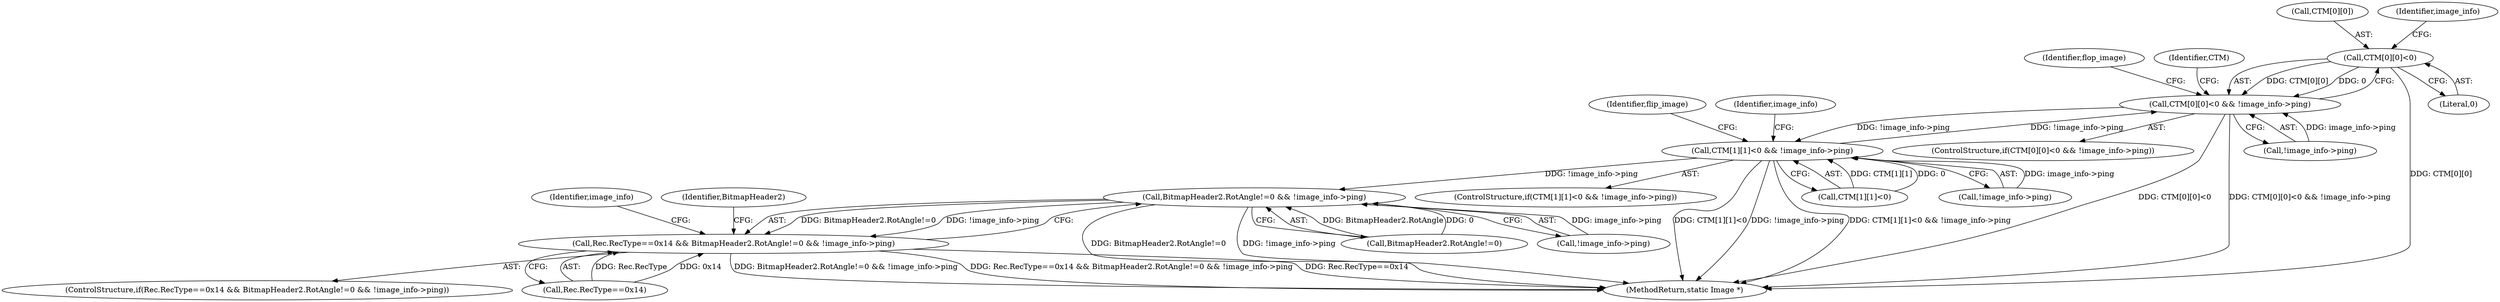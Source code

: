 digraph "0_ImageMagick_fc43974d34318c834fbf78570ca1a3764ed8c7d7@array" {
"1001651" [label="(Call,CTM[0][0]<0)"];
"1001650" [label="(Call,CTM[0][0]<0 && !image_info->ping)"];
"1001689" [label="(Call,CTM[1][1]<0 && !image_info->ping)"];
"1001027" [label="(Call,BitmapHeader2.RotAngle!=0 && !image_info->ping)"];
"1001021" [label="(Call,Rec.RecType==0x14 && BitmapHeader2.RotAngle!=0 && !image_info->ping)"];
"1001689" [label="(Call,CTM[1][1]<0 && !image_info->ping)"];
"1001665" [label="(Identifier,flop_image)"];
"1001693" [label="(Identifier,CTM)"];
"1001690" [label="(Call,CTM[1][1]<0)"];
"1001651" [label="(Call,CTM[0][0]<0)"];
"1001027" [label="(Call,BitmapHeader2.RotAngle!=0 && !image_info->ping)"];
"1001688" [label="(ControlStructure,if(CTM[1][1]<0 && !image_info->ping))"];
"1001649" [label="(ControlStructure,if(CTM[0][0]<0 && !image_info->ping))"];
"1001028" [label="(Call,BitmapHeader2.RotAngle!=0)"];
"1001021" [label="(Call,Rec.RecType==0x14 && BitmapHeader2.RotAngle!=0 && !image_info->ping)"];
"1001928" [label="(MethodReturn,static Image *)"];
"1001697" [label="(Call,!image_info->ping)"];
"1001658" [label="(Call,!image_info->ping)"];
"1001704" [label="(Identifier,flip_image)"];
"1001033" [label="(Call,!image_info->ping)"];
"1001020" [label="(ControlStructure,if(Rec.RecType==0x14 && BitmapHeader2.RotAngle!=0 && !image_info->ping))"];
"1001728" [label="(Identifier,image_info)"];
"1001650" [label="(Call,CTM[0][0]<0 && !image_info->ping)"];
"1001022" [label="(Call,Rec.RecType==0x14)"];
"1001652" [label="(Call,CTM[0][0])"];
"1001660" [label="(Identifier,image_info)"];
"1001140" [label="(Identifier,image_info)"];
"1001041" [label="(Identifier,BitmapHeader2)"];
"1001657" [label="(Literal,0)"];
"1001651" -> "1001650"  [label="AST: "];
"1001651" -> "1001657"  [label="CFG: "];
"1001652" -> "1001651"  [label="AST: "];
"1001657" -> "1001651"  [label="AST: "];
"1001660" -> "1001651"  [label="CFG: "];
"1001650" -> "1001651"  [label="CFG: "];
"1001651" -> "1001928"  [label="DDG: CTM[0][0]"];
"1001651" -> "1001650"  [label="DDG: CTM[0][0]"];
"1001651" -> "1001650"  [label="DDG: 0"];
"1001650" -> "1001649"  [label="AST: "];
"1001650" -> "1001658"  [label="CFG: "];
"1001658" -> "1001650"  [label="AST: "];
"1001665" -> "1001650"  [label="CFG: "];
"1001693" -> "1001650"  [label="CFG: "];
"1001650" -> "1001928"  [label="DDG: CTM[0][0]<0"];
"1001650" -> "1001928"  [label="DDG: CTM[0][0]<0 && !image_info->ping"];
"1001658" -> "1001650"  [label="DDG: image_info->ping"];
"1001689" -> "1001650"  [label="DDG: !image_info->ping"];
"1001650" -> "1001689"  [label="DDG: !image_info->ping"];
"1001689" -> "1001688"  [label="AST: "];
"1001689" -> "1001690"  [label="CFG: "];
"1001689" -> "1001697"  [label="CFG: "];
"1001690" -> "1001689"  [label="AST: "];
"1001697" -> "1001689"  [label="AST: "];
"1001704" -> "1001689"  [label="CFG: "];
"1001728" -> "1001689"  [label="CFG: "];
"1001689" -> "1001928"  [label="DDG: CTM[1][1]<0"];
"1001689" -> "1001928"  [label="DDG: !image_info->ping"];
"1001689" -> "1001928"  [label="DDG: CTM[1][1]<0 && !image_info->ping"];
"1001689" -> "1001027"  [label="DDG: !image_info->ping"];
"1001690" -> "1001689"  [label="DDG: CTM[1][1]"];
"1001690" -> "1001689"  [label="DDG: 0"];
"1001697" -> "1001689"  [label="DDG: image_info->ping"];
"1001027" -> "1001021"  [label="AST: "];
"1001027" -> "1001028"  [label="CFG: "];
"1001027" -> "1001033"  [label="CFG: "];
"1001028" -> "1001027"  [label="AST: "];
"1001033" -> "1001027"  [label="AST: "];
"1001021" -> "1001027"  [label="CFG: "];
"1001027" -> "1001928"  [label="DDG: BitmapHeader2.RotAngle!=0"];
"1001027" -> "1001928"  [label="DDG: !image_info->ping"];
"1001027" -> "1001021"  [label="DDG: BitmapHeader2.RotAngle!=0"];
"1001027" -> "1001021"  [label="DDG: !image_info->ping"];
"1001028" -> "1001027"  [label="DDG: BitmapHeader2.RotAngle"];
"1001028" -> "1001027"  [label="DDG: 0"];
"1001033" -> "1001027"  [label="DDG: image_info->ping"];
"1001021" -> "1001020"  [label="AST: "];
"1001021" -> "1001022"  [label="CFG: "];
"1001022" -> "1001021"  [label="AST: "];
"1001041" -> "1001021"  [label="CFG: "];
"1001140" -> "1001021"  [label="CFG: "];
"1001021" -> "1001928"  [label="DDG: BitmapHeader2.RotAngle!=0 && !image_info->ping"];
"1001021" -> "1001928"  [label="DDG: Rec.RecType==0x14 && BitmapHeader2.RotAngle!=0 && !image_info->ping"];
"1001021" -> "1001928"  [label="DDG: Rec.RecType==0x14"];
"1001022" -> "1001021"  [label="DDG: Rec.RecType"];
"1001022" -> "1001021"  [label="DDG: 0x14"];
}
